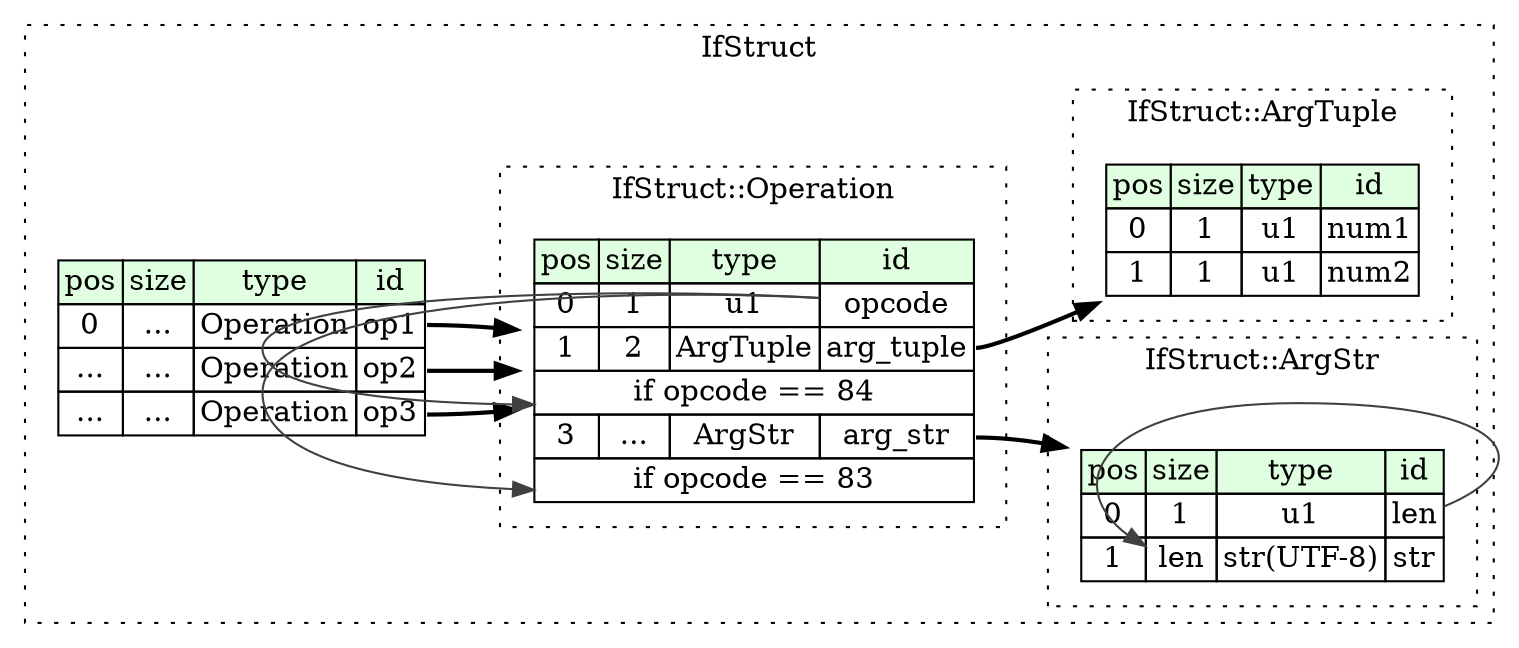digraph {
	rankdir=LR;
	node [shape=plaintext];
	subgraph cluster__if_struct {
		label="IfStruct";
		graph[style=dotted];

		if_struct__seq [label=<<TABLE BORDER="0" CELLBORDER="1" CELLSPACING="0">
			<TR><TD BGCOLOR="#E0FFE0">pos</TD><TD BGCOLOR="#E0FFE0">size</TD><TD BGCOLOR="#E0FFE0">type</TD><TD BGCOLOR="#E0FFE0">id</TD></TR>
			<TR><TD PORT="op1_pos">0</TD><TD PORT="op1_size">...</TD><TD>Operation</TD><TD PORT="op1_type">op1</TD></TR>
			<TR><TD PORT="op2_pos">...</TD><TD PORT="op2_size">...</TD><TD>Operation</TD><TD PORT="op2_type">op2</TD></TR>
			<TR><TD PORT="op3_pos">...</TD><TD PORT="op3_size">...</TD><TD>Operation</TD><TD PORT="op3_type">op3</TD></TR>
		</TABLE>>];
		subgraph cluster__arg_str {
			label="IfStruct::ArgStr";
			graph[style=dotted];

			arg_str__seq [label=<<TABLE BORDER="0" CELLBORDER="1" CELLSPACING="0">
				<TR><TD BGCOLOR="#E0FFE0">pos</TD><TD BGCOLOR="#E0FFE0">size</TD><TD BGCOLOR="#E0FFE0">type</TD><TD BGCOLOR="#E0FFE0">id</TD></TR>
				<TR><TD PORT="len_pos">0</TD><TD PORT="len_size">1</TD><TD>u1</TD><TD PORT="len_type">len</TD></TR>
				<TR><TD PORT="str_pos">1</TD><TD PORT="str_size">len</TD><TD>str(UTF-8)</TD><TD PORT="str_type">str</TD></TR>
			</TABLE>>];
		}
		subgraph cluster__arg_tuple {
			label="IfStruct::ArgTuple";
			graph[style=dotted];

			arg_tuple__seq [label=<<TABLE BORDER="0" CELLBORDER="1" CELLSPACING="0">
				<TR><TD BGCOLOR="#E0FFE0">pos</TD><TD BGCOLOR="#E0FFE0">size</TD><TD BGCOLOR="#E0FFE0">type</TD><TD BGCOLOR="#E0FFE0">id</TD></TR>
				<TR><TD PORT="num1_pos">0</TD><TD PORT="num1_size">1</TD><TD>u1</TD><TD PORT="num1_type">num1</TD></TR>
				<TR><TD PORT="num2_pos">1</TD><TD PORT="num2_size">1</TD><TD>u1</TD><TD PORT="num2_type">num2</TD></TR>
			</TABLE>>];
		}
		subgraph cluster__operation {
			label="IfStruct::Operation";
			graph[style=dotted];

			operation__seq [label=<<TABLE BORDER="0" CELLBORDER="1" CELLSPACING="0">
				<TR><TD BGCOLOR="#E0FFE0">pos</TD><TD BGCOLOR="#E0FFE0">size</TD><TD BGCOLOR="#E0FFE0">type</TD><TD BGCOLOR="#E0FFE0">id</TD></TR>
				<TR><TD PORT="opcode_pos">0</TD><TD PORT="opcode_size">1</TD><TD>u1</TD><TD PORT="opcode_type">opcode</TD></TR>
				<TR><TD PORT="arg_tuple_pos">1</TD><TD PORT="arg_tuple_size">2</TD><TD>ArgTuple</TD><TD PORT="arg_tuple_type">arg_tuple</TD></TR>
				<TR><TD COLSPAN="4" PORT="arg_tuple__if">if opcode == 84</TD></TR>
				<TR><TD PORT="arg_str_pos">3</TD><TD PORT="arg_str_size">...</TD><TD>ArgStr</TD><TD PORT="arg_str_type">arg_str</TD></TR>
				<TR><TD COLSPAN="4" PORT="arg_str__if">if opcode == 83</TD></TR>
			</TABLE>>];
		}
	}
	if_struct__seq:op1_type -> operation__seq [style=bold];
	if_struct__seq:op2_type -> operation__seq [style=bold];
	if_struct__seq:op3_type -> operation__seq [style=bold];
	arg_str__seq:len_type -> arg_str__seq:str_size [color="#404040"];
	operation__seq:arg_tuple_type -> arg_tuple__seq [style=bold];
	operation__seq:opcode_type -> operation__seq:arg_tuple__if [color="#404040"];
	operation__seq:arg_str_type -> arg_str__seq [style=bold];
	operation__seq:opcode_type -> operation__seq:arg_str__if [color="#404040"];
}
